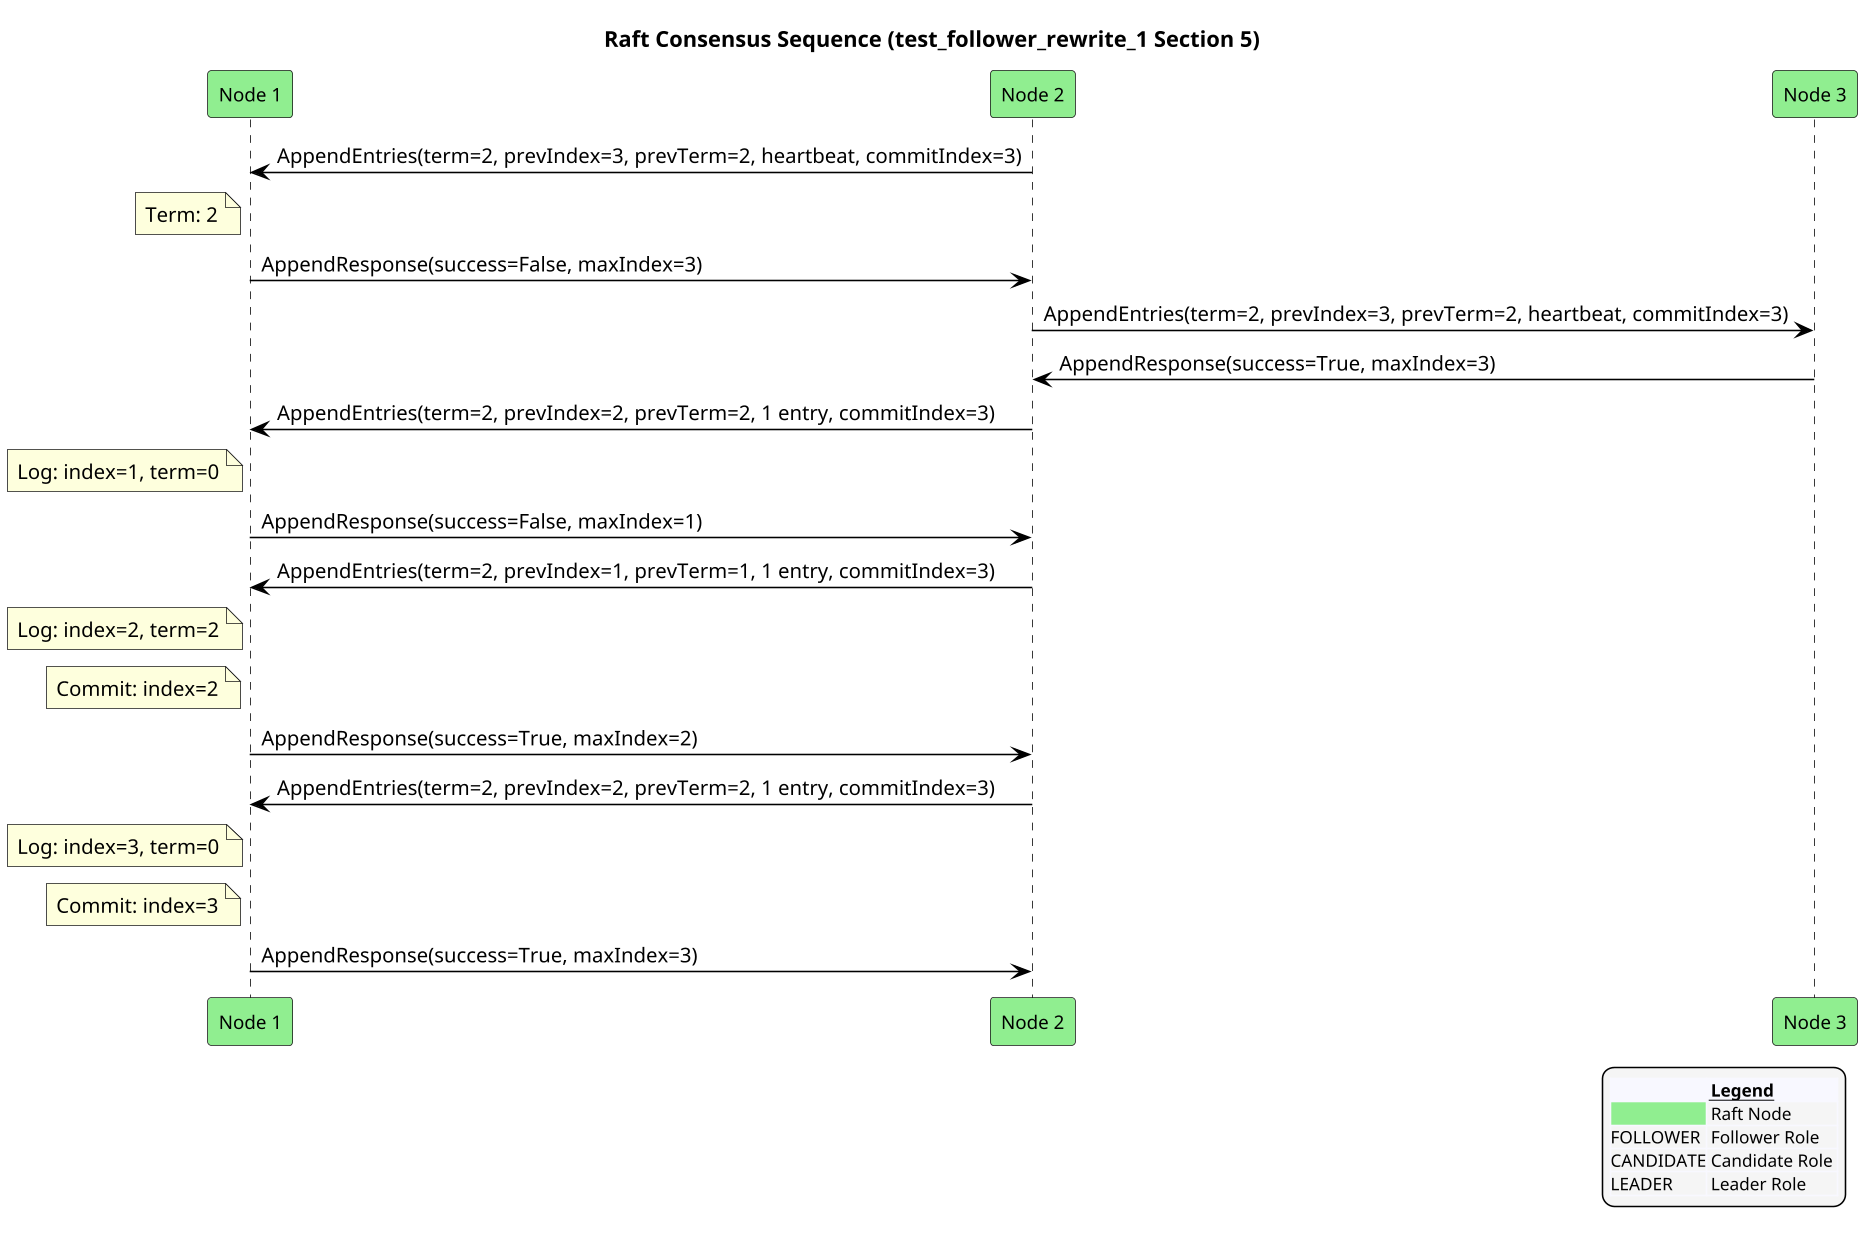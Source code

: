 @startuml
!pragma ratio 0.7
skinparam dpi 150
skinparam monochrome false
skinparam sequence {
  ArrowColor Black
  ActorBorderColor Black
  LifeLineBorderColor Black
  ParticipantFontSize 12
  Padding 10
}
skinparam legend {
  BackgroundColor #F5F5F5
  FontSize 11
}
title Raft Consensus Sequence (test_follower_rewrite_1 Section 5)

participant "Node 1" as n1 order 10 #Lightgreen
participant "Node 2" as n2 order 20 #Lightgreen
participant "Node 3" as n3 order 30 #Lightgreen
n2 -> n1: AppendEntries(term=2, prevIndex=3, prevTerm=2, heartbeat, commitIndex=3)
note left of n1: Term: 2
n1 -> n2: AppendResponse(success=False, maxIndex=3)
n2 -> n3: AppendEntries(term=2, prevIndex=3, prevTerm=2, heartbeat, commitIndex=3)
n3 -> n2: AppendResponse(success=True, maxIndex=3)
n2 -> n1: AppendEntries(term=2, prevIndex=2, prevTerm=2, 1 entry, commitIndex=3)
note left of n1: Log: index=1, term=0
n1 -> n2: AppendResponse(success=False, maxIndex=1)
n2 -> n1: AppendEntries(term=2, prevIndex=1, prevTerm=1, 1 entry, commitIndex=3)
note left of n1: Log: index=2, term=2
note left of n1: Commit: index=2
n1 -> n2: AppendResponse(success=True, maxIndex=2)
n2 -> n1: AppendEntries(term=2, prevIndex=2, prevTerm=2, 1 entry, commitIndex=3)
note left of n1: Log: index=3, term=0
note left of n1: Commit: index=3
n1 -> n2: AppendResponse(success=True, maxIndex=3)

legend right
  <#GhostWhite,#GhostWhite>|      |= __Legend__ |
  |<#Lightgreen>| Raft Node |
  |FOLLOWER| Follower Role |
  |CANDIDATE| Candidate Role |
  |LEADER| Leader Role |
endlegend
@enduml
